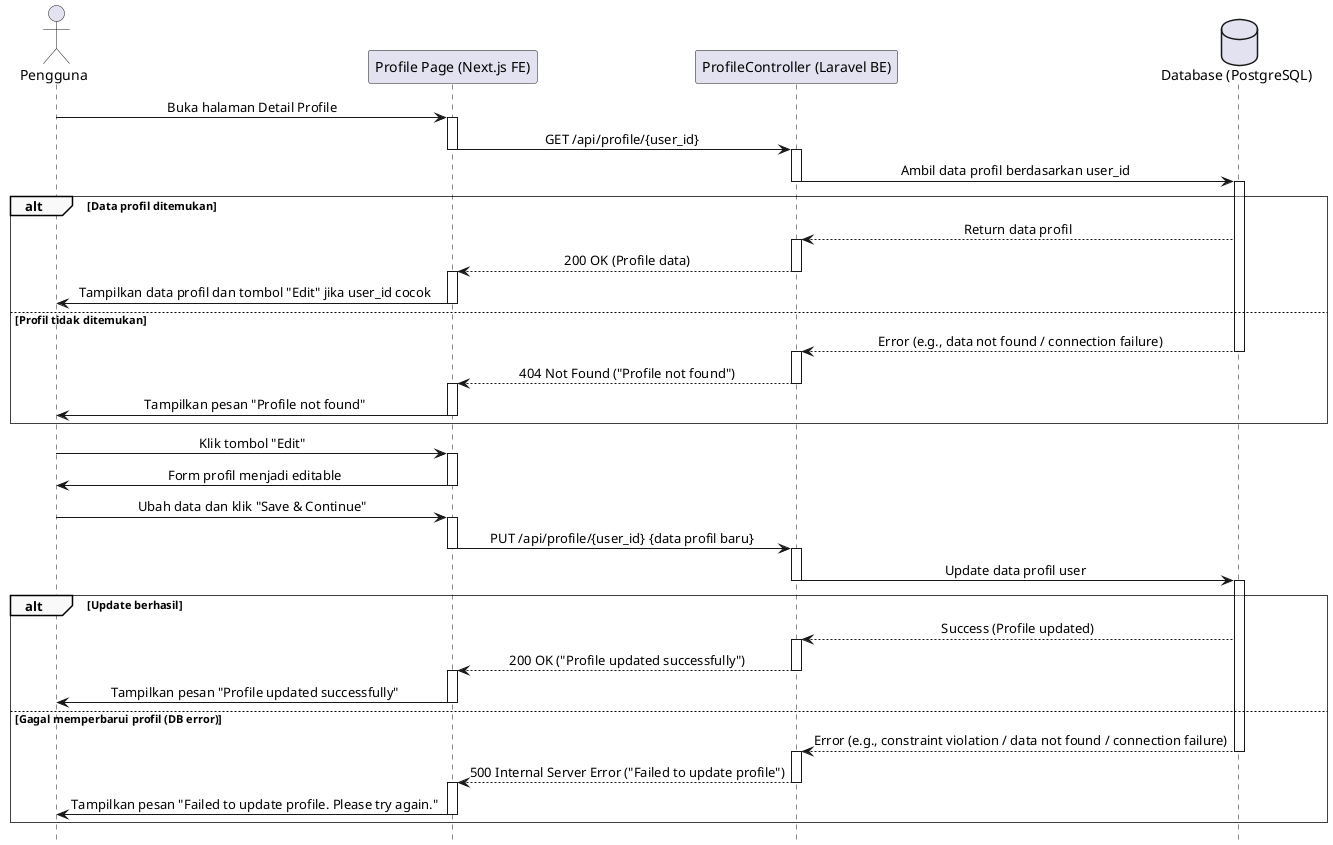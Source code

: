@startuml
' === Styling ===
skinparam sequence {
    LifelineFooterStrategy none
    MessageAlign center
    ArrowThickness 1
    ParticipantPadding 20
    GroupBorderThickness 0.5
    GroupBackgroundColor #F9F9F9
}
hide footbox

' === Participants ===
actor Pengguna
participant "Profile Page (Next.js FE)" as FE
participant "ProfileController (Laravel BE)" as BE
database "Database (PostgreSQL)" as DB


' === Flow 1: Membuka Halaman Profile ===
Pengguna -> FE: Buka halaman Detail Profile
activate FE
FE -> BE: GET /api/profile/{user_id}
deactivate FE
activate BE
BE -> DB: Ambil data profil berdasarkan user_id
deactivate BE
activate DB
alt Data profil ditemukan
DB --> BE: Return data profil
activate BE
    BE --> FE: 200 OK (Profile data)
    deactivate BE
    activate FE
    FE -> Pengguna: Tampilkan data profil dan tombol "Edit" jika user_id cocok
    deactivate FE
else Profil tidak ditemukan
DB --> BE: Error (e.g., data not found / connection failure)

deactivate DB
    activate BE
    BE --> FE: 404 Not Found ("Profile not found")
    deactivate BE
    activate FE
    FE -> Pengguna: Tampilkan pesan "Profile not found"
    deactivate FE
end


' === Flow 2: Mengedit dan Menyimpan Profil ===
Pengguna -> FE: Klik tombol "Edit"
activate FE
FE -> Pengguna: Form profil menjadi editable
deactivate FE

Pengguna -> FE: Ubah data dan klik "Save & Continue"
activate FE
FE -> BE: PUT /api/profile/{user_id} {data profil baru}
deactivate FE
activate BE
    BE -> DB: Update data profil user
    deactivate BE
    activate DB

    alt Update berhasil
        DB --> BE: Success (Profile updated)
    activate BE
        BE --> FE: 200 OK ("Profile updated successfully")
        deactivate BE
        activate FE
        FE -> Pengguna: Tampilkan pesan "Profile updated successfully"
        deactivate FE

    else Gagal memperbarui profil (DB error)
        DB --> BE: Error (e.g., constraint violation / data not found / connection failure)
        deactivate DB
        activate BE
        BE --> FE: 500 Internal Server Error ("Failed to update profile")
        deactivate BE
        activate FE
        FE -> Pengguna: Tampilkan pesan "Failed to update profile. Please try again."
        deactivate FE
    end

@enduml